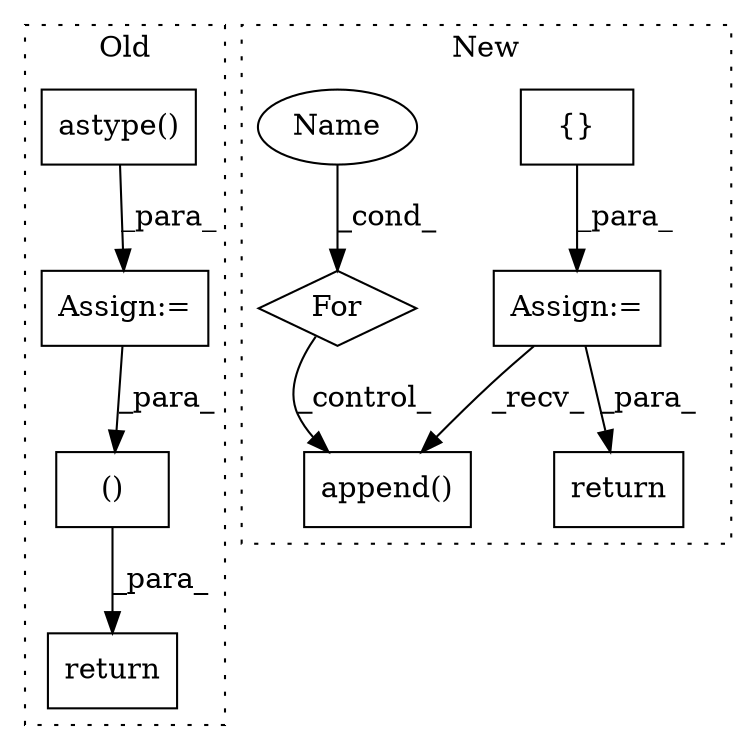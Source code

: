 digraph G {
subgraph cluster0 {
1 [label="astype()" a="75" s="13008,13052" l="39,1" shape="box"];
5 [label="Assign:=" a="68" s="13005" l="3" shape="box"];
7 [label="()" a="54" s="13604" l="11" shape="box"];
10 [label="return" a="93" s="13596" l="7" shape="box"];
label = "Old";
style="dotted";
}
subgraph cluster1 {
2 [label="append()" a="75" s="5307,5335" l="21,1" shape="box"];
3 [label="{}" a="59" s="4852,4852" l="2,1" shape="box"];
4 [label="Assign:=" a="68" s="4849" l="3" shape="box"];
6 [label="For" a="107" s="4859,4911" l="4,10" shape="diamond"];
8 [label="Name" a="87" s="4866" l="8" shape="ellipse"];
9 [label="return" a="93" s="5341" l="7" shape="box"];
label = "New";
style="dotted";
}
1 -> 5 [label="_para_"];
3 -> 4 [label="_para_"];
4 -> 2 [label="_recv_"];
4 -> 9 [label="_para_"];
5 -> 7 [label="_para_"];
6 -> 2 [label="_control_"];
7 -> 10 [label="_para_"];
8 -> 6 [label="_cond_"];
}